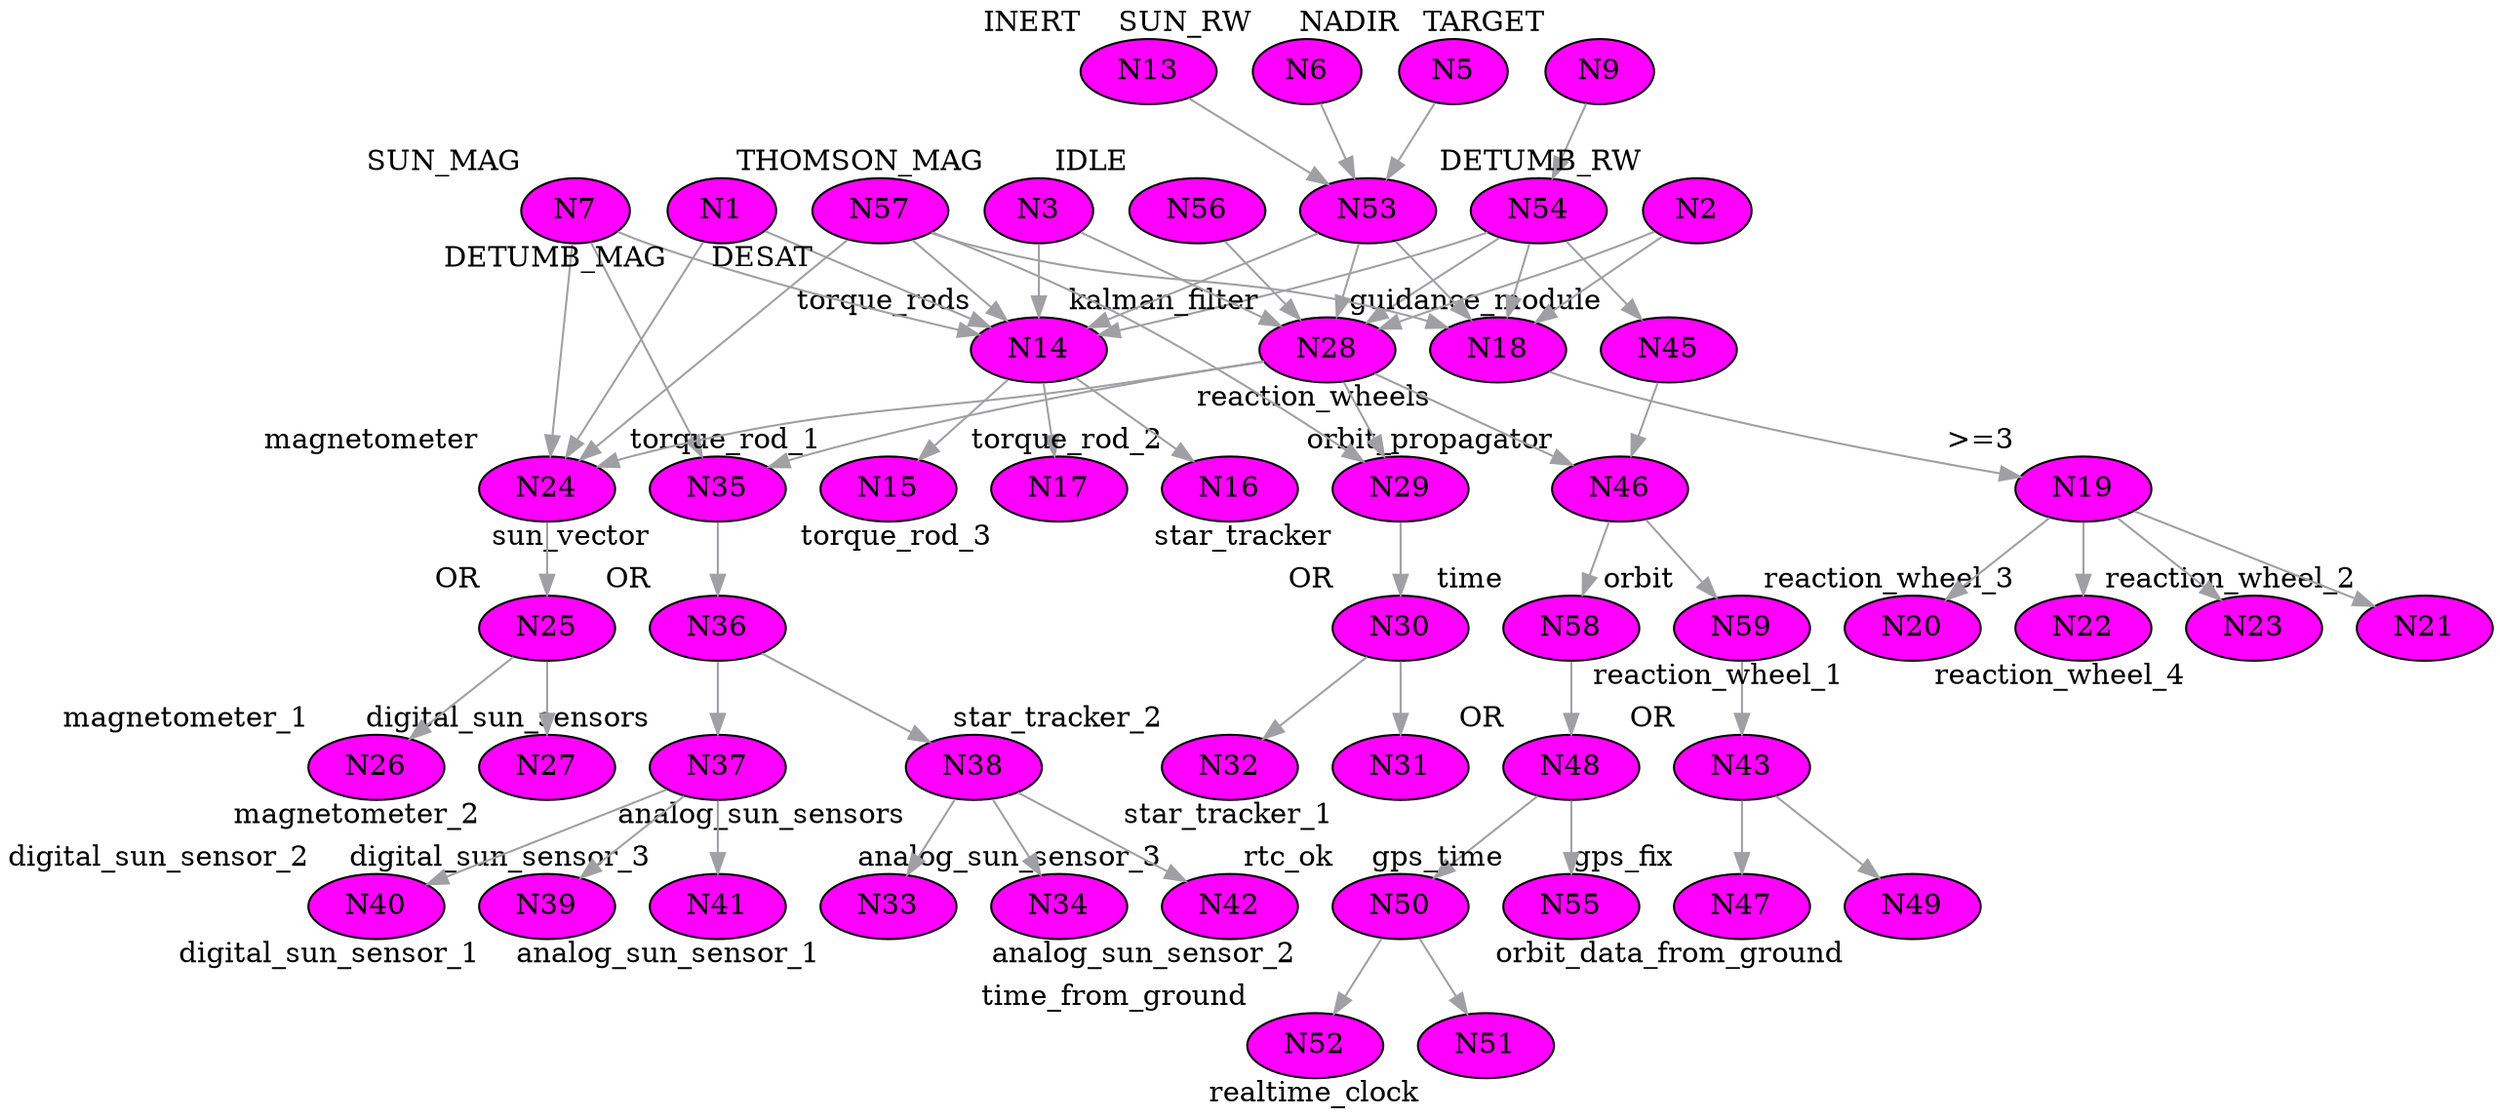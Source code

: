 digraph "earth_observation_v4"
{

bgcolor = "#ffffff"

node [
class = "node"
,fillcolor = "#ff00ff",style = "filled"
,width = "0.152778",height = "0.152778"
,shape = "ellipse"
,color = "#000000"
,penwidth = "1"
,"_vis_" = "label"
];


"N13" [
pos = "10.7639,6.94444!"
,xlabel = "INERT"
]

"N59" [
pos = "33.6806,0.347222!"
,xlabel = "orbit"
]

"N32" [
pos = "12.1528,-3.47222!"
,xlabel = "star_tracker_2"
]

"N50" [
pos = "30.2083,-2.08333!"
,xlabel = "rtc_ok"
]

"N47" [
pos = "32.6389,-3.47222!"
,xlabel = "gps_fix"
]

"N7" [
pos = "-1.04167,6.94444!"
,xlabel = "SUN_MAG"
]

"N36" [
pos = "19.7917,-0.694444!"
,xlabel = "OR"
]

"N14" [
pos = "-5.90278,-2.08333!"
,xlabel = "torque_rods"
]

"N48" [
pos = "29.5139,-0.694444!"
,xlabel = "OR"
]

"N46" [
pos = "30.5556,1.73611!"
,xlabel = "orbit_propagator"
]

"N15" [
pos = "-7.63889,-3.47222!"
,xlabel = "torque_rod_1"
]

"N54" [
pos = "13.8889,5.55556!"
]

"N17" [
pos = "-4.16667,-3.47222!"
,xlabel = "torque_rod_3"
]

"N21" [
pos = "-0.347222,-3.47222!"
,xlabel = "reaction_wheel_2"
]

"N53" [
pos = "7.98611,5.55556!"
]

"N16" [
pos = "-5.90278,-3.47222!"
,xlabel = "torque_rod_2"
]

"N25" [
pos = "6.94444,-2.08333!"
,xlabel = "OR"
]

"N41" [
pos = "18.4028,-3.47222!"
,xlabel = "digital_sun_sensor_3"
]

"N40" [
pos = "16.3194,-3.47222!"
,xlabel = "digital_sun_sensor_2"
]

"N9" [
pos = "13.8889,6.94444!"
,xlabel = "TARGET"
]

"N20" [
pos = "-2.43056,-3.47222!"
,xlabel = "reaction_wheel_1"
]

"N28" [
pos = "11.1111,2.08333!"
,xlabel = "kalman_filter"
]

"N1" [
pos = "-2.43056,6.94444!"
,xlabel = "DETUMB_MAG"
]

"N58" [
pos = "29.5139,0.347222!"
,xlabel = "time"
]

"N56" [
pos = "15.9722,6.94444!"
,xlabel = "IDLE"
]

"N31" [
pos = "10.0694,-3.47222!"
,xlabel = "star_tracker_1"
]

"N45" [
pos = "30.5556,3.125!"
,xlabel = "guidance_module"
]

"N30" [
pos = "11.1111,-2.08333!"
,xlabel = "OR"
]

"N42" [
pos = "25.6944,-3.47222!"
,xlabel = "analog_sun_sensor_3"
]

"N26" [
pos = "5.90278,-3.47222!"
,xlabel = "magnetometer_1"
]

"N6" [
pos = "4.51389,6.94444!"
,xlabel = "SUN_RW"
]

"N2" [
pos = "3.125,6.94444!"
,xlabel = "DETUMB_RW"
]

"N22" [
pos = "1.73611,-3.47222!"
,xlabel = "reaction_wheel_3"
]

"N37" [
pos = "16.3194,-2.08333!"
,xlabel = "digital_sun_sensors"
]

"N33" [
pos = "20.8333,-3.47222!"
,xlabel = "analog_sun_sensor_1"
]

"N38" [
pos = "23.2639,-2.08333!"
,xlabel = "analog_sun_sensors"
]

"N27" [
pos = "7.98611,-3.47222!"
,xlabel = "magnetometer_2"
]

"N55" [
pos = "27.7778,-3.47222!"
,xlabel = "gps_time"
]

"N39" [
pos = "14.2361,-3.47222!"
,xlabel = "digital_sun_sensor_1"
]

"N49" [
pos = "34.7222,-3.47222!"
,xlabel = "orbit_data_from_ground"
]

"N19" [
pos = "0.694444,-2.08333!"
,xlabel = ">=3"
]

"N24" [
pos = "6.94444,-0.694444!"
,xlabel = "magnetometer"
]

"N3" [
pos = "0.347222,6.94444!"
,xlabel = "THOMSON_MAG"
]

"N5" [
pos = "7.29167,6.94444!"
,xlabel = "NADIR"
]

"N57" [
pos = "1.73611,6.94444!"
,xlabel = "DESAT"
]

"N35" [
pos = "19.7917,0.694444!"
,xlabel = "sun_vector"
]

"N43" [
pos = "33.6806,-2.08333!"
,xlabel = "OR"
]

"N23" [
pos = "3.81944,-3.47222!"
,xlabel = "reaction_wheel_4"
]

"N34" [
pos = "23.2639,-3.47222!"
,xlabel = "analog_sun_sensor_2"
]

"N52" [
pos = "31.25,-3.47222!"
,xlabel = "time_from_ground"
]

"N51" [
pos = "29.5139,-3.47222!"
,xlabel = "realtime_clock"
]

"N18" [
pos = "0.694444,-0.694444!"
,xlabel = "reaction_wheels"
]

"N29" [
pos = "11.1111,-0.694444!"
,xlabel = "star_tracker"
]



edge [
class = "edge"
,weight = "1"
,penwidth = "1"
,"_vis_" = "label"
,"color" = "#a0a0a4"
,"style" = "solid"
];


"N54" -> "N28" [id = "E55"
];

"N45" -> "N46" [id = "E34"
];

"N7" -> "N24" [id = "E61"
];

"N28" -> "N35" [id = "E21"
];

"N57" -> "N18" [id = "E65"
];

"N19" -> "N23" [id = "E10"
];

"N53" -> "N14" [id = "E47"
];

"N54" -> "N14" [id = "E54"
];

"N43" -> "N49" [id = "E37"
];

"N19" -> "N22" [id = "E9"
];

"N36" -> "N37" [id = "E23"
];

"N18" -> "N19" [id = "E6"
];

"N57" -> "N24" [id = "E66"
];

"N37" -> "N41" [id = "E27"
];

"N28" -> "N46" [id = "E42"
];

"N56" -> "N28" [id = "E38"
];

"N1" -> "N24" [id = "E11"
];

"N37" -> "N40" [id = "E26"
];

"N38" -> "N33" [id = "E28"
];

"N35" -> "N36" [id = "E22"
];

"N3" -> "N28" [id = "E59"
];

"N25" -> "N26" [id = "E13"
];

"N57" -> "N29" [id = "E67"
];

"N2" -> "N28" [id = "E43"
];

"N38" -> "N42" [id = "E30"
];

"N7" -> "N14" [id = "E60"
];

"N13" -> "N53" [id = "E51"
];

"N59" -> "N43" [id = "E69"
];

"N14" -> "N15" [id = "E2"
];

"N54" -> "N45" [id = "E32"
];

"N24" -> "N25" [id = "E12"
];

"N28" -> "N24" [id = "E16"
];

"N2" -> "N18" [id = "E5"
];

"N6" -> "N53" [id = "E44"
];

"N38" -> "N34" [id = "E29"
];

"N19" -> "N20" [id = "E7"
];

"N53" -> "N18" [id = "E46"
];

"N3" -> "N14" [id = "E58"
];

"N14" -> "N16" [id = "E3"
];

"N48" -> "N50" [id = "E39"
];

"N1" -> "N14" [id = "E1"
];

"N37" -> "N39" [id = "E25"
];

"N28" -> "N29" [id = "E17"
];

"N48" -> "N55" [id = "E63"
];

"N36" -> "N38" [id = "E24"
];

"N53" -> "N28" [id = "E48"
];

"N30" -> "N31" [id = "E19"
];

"N46" -> "N59" [id = "E36"
];

"N7" -> "N35" [id = "E62"
];

"N58" -> "N48" [id = "E68"
];

"N43" -> "N47" [id = "E35"
];

"N25" -> "N27" [id = "E14"
];

"N50" -> "N51" [id = "E40"
];

"N46" -> "N58" [id = "E33"
];

"N19" -> "N21" [id = "E8"
];

"N29" -> "N30" [id = "E18"
];

"N54" -> "N18" [id = "E31"
];

"N5" -> "N53" [id = "E52"
];

"N50" -> "N52" [id = "E41"
];

"N14" -> "N17" [id = "E4"
];

"N57" -> "N14" [id = "E64"
];

"N9" -> "N54" [id = "E15"
];

"N30" -> "N32" [id = "E20"
];


}
